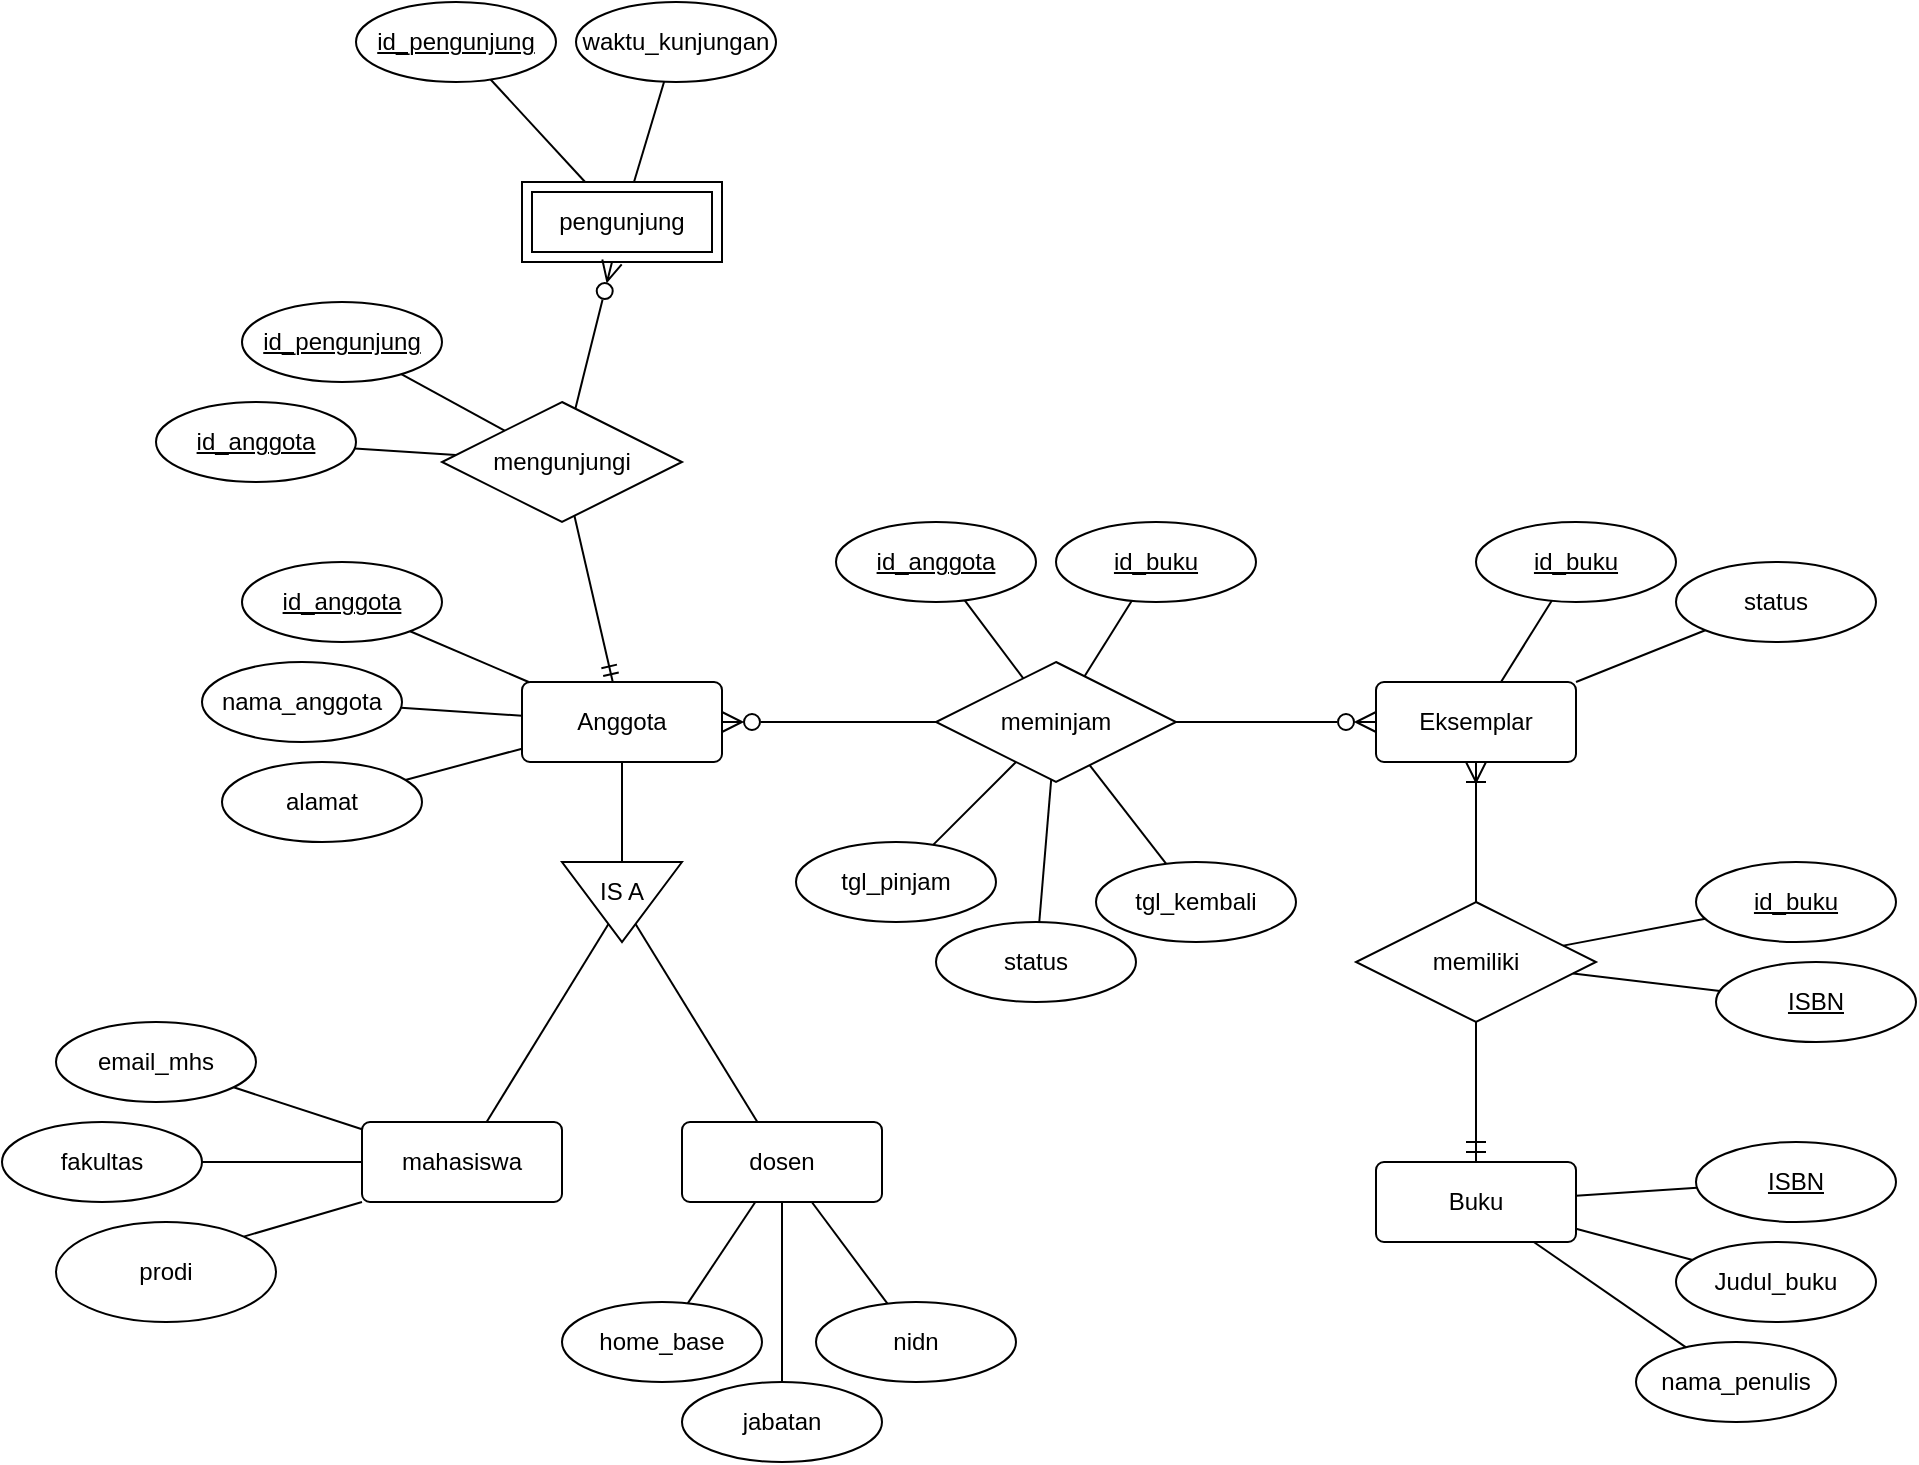 <mxfile version="24.8.2" pages="2">
  <diagram name="Page-1" id="juTB6MVJdAHUEsimJ1uh">
    <mxGraphModel dx="1222" dy="649" grid="1" gridSize="10" guides="1" tooltips="1" connect="1" arrows="1" fold="1" page="1" pageScale="1" pageWidth="1920" pageHeight="1200" math="0" shadow="0">
      <root>
        <mxCell id="0" />
        <mxCell id="1" parent="0" />
        <mxCell id="4RQrXysNxXmY_oEP2_3j-1" value="Buku" style="rounded=1;arcSize=10;whiteSpace=wrap;html=1;align=center;" parent="1" vertex="1">
          <mxGeometry x="1330" y="660" width="100" height="40" as="geometry" />
        </mxCell>
        <mxCell id="4RQrXysNxXmY_oEP2_3j-4" value="Judul_buku" style="ellipse;whiteSpace=wrap;html=1;align=center;" parent="1" vertex="1">
          <mxGeometry x="1480" y="700" width="100" height="40" as="geometry" />
        </mxCell>
        <mxCell id="4RQrXysNxXmY_oEP2_3j-5" value="nama_penulis" style="ellipse;whiteSpace=wrap;html=1;align=center;" parent="1" vertex="1">
          <mxGeometry x="1460" y="750" width="100" height="40" as="geometry" />
        </mxCell>
        <mxCell id="4RQrXysNxXmY_oEP2_3j-7" value="" style="endArrow=none;html=1;rounded=0;" parent="1" source="wV-q2DfVmArr4psc65Sz-16" target="4RQrXysNxXmY_oEP2_3j-1" edge="1">
          <mxGeometry relative="1" as="geometry">
            <mxPoint x="1480.553" y="672.967" as="sourcePoint" />
            <mxPoint x="1430" y="730" as="targetPoint" />
          </mxGeometry>
        </mxCell>
        <mxCell id="4RQrXysNxXmY_oEP2_3j-8" value="" style="endArrow=none;html=1;rounded=0;" parent="1" source="4RQrXysNxXmY_oEP2_3j-4" target="4RQrXysNxXmY_oEP2_3j-1" edge="1">
          <mxGeometry relative="1" as="geometry">
            <mxPoint x="1483" y="730" as="sourcePoint" />
            <mxPoint x="1440" y="791" as="targetPoint" />
          </mxGeometry>
        </mxCell>
        <mxCell id="4RQrXysNxXmY_oEP2_3j-9" value="" style="endArrow=none;html=1;rounded=0;" parent="1" source="4RQrXysNxXmY_oEP2_3j-5" target="4RQrXysNxXmY_oEP2_3j-1" edge="1">
          <mxGeometry relative="1" as="geometry">
            <mxPoint x="1403" y="770" as="sourcePoint" />
            <mxPoint x="1360" y="831" as="targetPoint" />
          </mxGeometry>
        </mxCell>
        <mxCell id="4RQrXysNxXmY_oEP2_3j-10" value="Anggota" style="rounded=1;arcSize=10;whiteSpace=wrap;html=1;align=center;" parent="1" vertex="1">
          <mxGeometry x="903" y="420" width="100" height="40" as="geometry" />
        </mxCell>
        <mxCell id="4RQrXysNxXmY_oEP2_3j-20" value="" style="group" parent="1" vertex="1" connectable="0">
          <mxGeometry x="923" y="510" width="60" height="40" as="geometry" />
        </mxCell>
        <mxCell id="4RQrXysNxXmY_oEP2_3j-17" value="" style="triangle;whiteSpace=wrap;html=1;rotation=-270;container=0;" parent="4RQrXysNxXmY_oEP2_3j-20" vertex="1">
          <mxGeometry x="10" y="-10" width="40" height="60" as="geometry" />
        </mxCell>
        <mxCell id="4RQrXysNxXmY_oEP2_3j-18" value="IS A" style="text;html=1;align=center;verticalAlign=middle;whiteSpace=wrap;rounded=0;rotation=0;container=0;" parent="4RQrXysNxXmY_oEP2_3j-20" vertex="1">
          <mxGeometry width="60" height="30" as="geometry" />
        </mxCell>
        <mxCell id="4RQrXysNxXmY_oEP2_3j-21" value="" style="endArrow=none;html=1;rounded=0;" parent="1" source="4RQrXysNxXmY_oEP2_3j-17" target="4RQrXysNxXmY_oEP2_3j-10" edge="1">
          <mxGeometry relative="1" as="geometry">
            <mxPoint x="953" y="510" as="sourcePoint" />
            <mxPoint x="1113" y="510" as="targetPoint" />
          </mxGeometry>
        </mxCell>
        <mxCell id="4RQrXysNxXmY_oEP2_3j-22" value="id_anggota" style="ellipse;whiteSpace=wrap;html=1;align=center;fontStyle=4;" parent="1" vertex="1">
          <mxGeometry x="763" y="360" width="100" height="40" as="geometry" />
        </mxCell>
        <mxCell id="4RQrXysNxXmY_oEP2_3j-23" value="nama_anggota" style="ellipse;whiteSpace=wrap;html=1;align=center;" parent="1" vertex="1">
          <mxGeometry x="743" y="410" width="100" height="40" as="geometry" />
        </mxCell>
        <mxCell id="4RQrXysNxXmY_oEP2_3j-24" value="alamat" style="ellipse;whiteSpace=wrap;html=1;align=center;" parent="1" vertex="1">
          <mxGeometry x="753" y="460" width="100" height="40" as="geometry" />
        </mxCell>
        <mxCell id="4RQrXysNxXmY_oEP2_3j-25" value="dosen" style="rounded=1;arcSize=10;whiteSpace=wrap;html=1;align=center;" parent="1" vertex="1">
          <mxGeometry x="983" y="640" width="100" height="40" as="geometry" />
        </mxCell>
        <mxCell id="4RQrXysNxXmY_oEP2_3j-26" value="mahasiswa" style="rounded=1;arcSize=10;whiteSpace=wrap;html=1;align=center;" parent="1" vertex="1">
          <mxGeometry x="823" y="640" width="100" height="40" as="geometry" />
        </mxCell>
        <mxCell id="4RQrXysNxXmY_oEP2_3j-27" value="" style="endArrow=none;html=1;rounded=0;" parent="1" source="4RQrXysNxXmY_oEP2_3j-26" target="4RQrXysNxXmY_oEP2_3j-17" edge="1">
          <mxGeometry relative="1" as="geometry">
            <mxPoint x="863" y="590" as="sourcePoint" />
            <mxPoint x="1023" y="590" as="targetPoint" />
          </mxGeometry>
        </mxCell>
        <mxCell id="4RQrXysNxXmY_oEP2_3j-28" value="" style="endArrow=none;html=1;rounded=0;" parent="1" source="4RQrXysNxXmY_oEP2_3j-25" target="4RQrXysNxXmY_oEP2_3j-17" edge="1">
          <mxGeometry relative="1" as="geometry">
            <mxPoint x="898" y="630" as="sourcePoint" />
            <mxPoint x="956" y="550" as="targetPoint" />
          </mxGeometry>
        </mxCell>
        <mxCell id="4RQrXysNxXmY_oEP2_3j-29" value="email_mhs" style="ellipse;whiteSpace=wrap;html=1;align=center;" parent="1" vertex="1">
          <mxGeometry x="670" y="590" width="100" height="40" as="geometry" />
        </mxCell>
        <mxCell id="4RQrXysNxXmY_oEP2_3j-30" value="fakultas" style="ellipse;whiteSpace=wrap;html=1;align=center;" parent="1" vertex="1">
          <mxGeometry x="643" y="640" width="100" height="40" as="geometry" />
        </mxCell>
        <mxCell id="4RQrXysNxXmY_oEP2_3j-31" value="jabatan" style="ellipse;whiteSpace=wrap;html=1;align=center;" parent="1" vertex="1">
          <mxGeometry x="983" y="770" width="100" height="40" as="geometry" />
        </mxCell>
        <mxCell id="4RQrXysNxXmY_oEP2_3j-32" value="home_base" style="ellipse;whiteSpace=wrap;html=1;align=center;" parent="1" vertex="1">
          <mxGeometry x="923" y="730" width="100" height="40" as="geometry" />
        </mxCell>
        <mxCell id="4RQrXysNxXmY_oEP2_3j-33" value="" style="endArrow=none;html=1;rounded=0;" parent="1" source="4RQrXysNxXmY_oEP2_3j-29" target="4RQrXysNxXmY_oEP2_3j-26" edge="1">
          <mxGeometry relative="1" as="geometry">
            <mxPoint x="783" y="580" as="sourcePoint" />
            <mxPoint x="943" y="580" as="targetPoint" />
          </mxGeometry>
        </mxCell>
        <mxCell id="4RQrXysNxXmY_oEP2_3j-34" value="" style="endArrow=none;html=1;rounded=0;" parent="1" source="4RQrXysNxXmY_oEP2_3j-30" target="4RQrXysNxXmY_oEP2_3j-26" edge="1">
          <mxGeometry relative="1" as="geometry">
            <mxPoint x="893" y="590" as="sourcePoint" />
            <mxPoint x="1053" y="590" as="targetPoint" />
          </mxGeometry>
        </mxCell>
        <mxCell id="4RQrXysNxXmY_oEP2_3j-35" value="" style="endArrow=none;html=1;rounded=0;" parent="1" source="4RQrXysNxXmY_oEP2_3j-25" target="4RQrXysNxXmY_oEP2_3j-31" edge="1">
          <mxGeometry relative="1" as="geometry">
            <mxPoint x="893" y="590" as="sourcePoint" />
            <mxPoint x="1053" y="590" as="targetPoint" />
          </mxGeometry>
        </mxCell>
        <mxCell id="4RQrXysNxXmY_oEP2_3j-36" value="" style="endArrow=none;html=1;rounded=0;" parent="1" source="4RQrXysNxXmY_oEP2_3j-25" target="4RQrXysNxXmY_oEP2_3j-32" edge="1">
          <mxGeometry relative="1" as="geometry">
            <mxPoint x="1093" y="641" as="sourcePoint" />
            <mxPoint x="1167" y="628" as="targetPoint" />
          </mxGeometry>
        </mxCell>
        <mxCell id="4RQrXysNxXmY_oEP2_3j-37" value="" style="endArrow=none;html=1;rounded=0;" parent="1" source="4RQrXysNxXmY_oEP2_3j-22" target="4RQrXysNxXmY_oEP2_3j-10" edge="1">
          <mxGeometry relative="1" as="geometry">
            <mxPoint x="873" y="490" as="sourcePoint" />
            <mxPoint x="1033" y="490" as="targetPoint" />
          </mxGeometry>
        </mxCell>
        <mxCell id="4RQrXysNxXmY_oEP2_3j-38" value="" style="endArrow=none;html=1;rounded=0;" parent="1" source="4RQrXysNxXmY_oEP2_3j-23" target="4RQrXysNxXmY_oEP2_3j-10" edge="1">
          <mxGeometry relative="1" as="geometry">
            <mxPoint x="857" y="405" as="sourcePoint" />
            <mxPoint x="916" y="430" as="targetPoint" />
          </mxGeometry>
        </mxCell>
        <mxCell id="4RQrXysNxXmY_oEP2_3j-39" value="" style="endArrow=none;html=1;rounded=0;" parent="1" source="4RQrXysNxXmY_oEP2_3j-24" target="4RQrXysNxXmY_oEP2_3j-10" edge="1">
          <mxGeometry relative="1" as="geometry">
            <mxPoint x="853" y="443" as="sourcePoint" />
            <mxPoint x="913" y="447" as="targetPoint" />
          </mxGeometry>
        </mxCell>
        <mxCell id="4RQrXysNxXmY_oEP2_3j-40" value="nidn" style="ellipse;whiteSpace=wrap;html=1;align=center;" parent="1" vertex="1">
          <mxGeometry x="1050" y="730" width="100" height="40" as="geometry" />
        </mxCell>
        <mxCell id="4RQrXysNxXmY_oEP2_3j-41" value="" style="endArrow=none;html=1;rounded=0;" parent="1" source="4RQrXysNxXmY_oEP2_3j-25" target="4RQrXysNxXmY_oEP2_3j-40" edge="1">
          <mxGeometry relative="1" as="geometry">
            <mxPoint x="913" y="640" as="sourcePoint" />
            <mxPoint x="1073" y="640" as="targetPoint" />
          </mxGeometry>
        </mxCell>
        <mxCell id="4RQrXysNxXmY_oEP2_3j-42" value="meminjam" style="shape=rhombus;perimeter=rhombusPerimeter;whiteSpace=wrap;html=1;align=center;" parent="1" vertex="1">
          <mxGeometry x="1110" y="410" width="120" height="60" as="geometry" />
        </mxCell>
        <mxCell id="412N8w5eiUQhzpS0vNHs-1" value="" style="endArrow=none;html=1;rounded=0;startArrow=ERzeroToMany;startFill=0;endSize=6;startSize=8;" parent="1" source="4RQrXysNxXmY_oEP2_3j-10" target="4RQrXysNxXmY_oEP2_3j-42" edge="1">
          <mxGeometry relative="1" as="geometry">
            <mxPoint x="990" y="450" as="sourcePoint" />
            <mxPoint x="1150" y="450" as="targetPoint" />
          </mxGeometry>
        </mxCell>
        <mxCell id="412N8w5eiUQhzpS0vNHs-5" value="tgl_pinjam" style="ellipse;whiteSpace=wrap;html=1;align=center;" parent="1" vertex="1">
          <mxGeometry x="1040" y="500" width="100" height="40" as="geometry" />
        </mxCell>
        <mxCell id="412N8w5eiUQhzpS0vNHs-8" value="id_anggota" style="ellipse;whiteSpace=wrap;html=1;align=center;fontStyle=4;" parent="1" vertex="1">
          <mxGeometry x="1060" y="340" width="100" height="40" as="geometry" />
        </mxCell>
        <mxCell id="412N8w5eiUQhzpS0vNHs-9" value="id_buku" style="ellipse;whiteSpace=wrap;html=1;align=center;fontStyle=4;" parent="1" vertex="1">
          <mxGeometry x="1170" y="340" width="100" height="40" as="geometry" />
        </mxCell>
        <mxCell id="412N8w5eiUQhzpS0vNHs-10" value="" style="endArrow=none;html=1;rounded=0;" parent="1" source="412N8w5eiUQhzpS0vNHs-8" target="4RQrXysNxXmY_oEP2_3j-42" edge="1">
          <mxGeometry relative="1" as="geometry">
            <mxPoint x="1103" y="389.66" as="sourcePoint" />
            <mxPoint x="1263" y="389.66" as="targetPoint" />
          </mxGeometry>
        </mxCell>
        <mxCell id="412N8w5eiUQhzpS0vNHs-11" value="" style="endArrow=none;html=1;rounded=0;" parent="1" source="412N8w5eiUQhzpS0vNHs-5" target="4RQrXysNxXmY_oEP2_3j-42" edge="1">
          <mxGeometry relative="1" as="geometry">
            <mxPoint x="1160" y="357" as="sourcePoint" />
            <mxPoint x="1207" y="400" as="targetPoint" />
          </mxGeometry>
        </mxCell>
        <mxCell id="412N8w5eiUQhzpS0vNHs-12" value="" style="endArrow=none;html=1;rounded=0;" parent="1" source="412N8w5eiUQhzpS0vNHs-9" target="4RQrXysNxXmY_oEP2_3j-42" edge="1">
          <mxGeometry relative="1" as="geometry">
            <mxPoint x="1143" y="370" as="sourcePoint" />
            <mxPoint x="1190" y="413" as="targetPoint" />
          </mxGeometry>
        </mxCell>
        <mxCell id="OXXhy_uKyFzOThuf9eMf-14" value="prodi" style="ellipse;whiteSpace=wrap;html=1;align=center;" parent="1" vertex="1">
          <mxGeometry x="670" y="690" width="110" height="50" as="geometry" />
        </mxCell>
        <mxCell id="OXXhy_uKyFzOThuf9eMf-15" value="" style="endArrow=none;html=1;rounded=0;exitX=1;exitY=0;exitDx=0;exitDy=0;entryX=0;entryY=1;entryDx=0;entryDy=0;" parent="1" source="OXXhy_uKyFzOThuf9eMf-14" target="4RQrXysNxXmY_oEP2_3j-26" edge="1">
          <mxGeometry relative="1" as="geometry">
            <mxPoint x="768" y="704" as="sourcePoint" />
            <mxPoint x="830" y="696" as="targetPoint" />
          </mxGeometry>
        </mxCell>
        <mxCell id="N4zdJ8kqR7PtZ6v-wwtz-1" value="tgl_kembali" style="ellipse;whiteSpace=wrap;html=1;align=center;" parent="1" vertex="1">
          <mxGeometry x="1190" y="510" width="100" height="40" as="geometry" />
        </mxCell>
        <mxCell id="N4zdJ8kqR7PtZ6v-wwtz-2" value="" style="endArrow=none;html=1;rounded=0;" parent="1" source="N4zdJ8kqR7PtZ6v-wwtz-1" target="4RQrXysNxXmY_oEP2_3j-42" edge="1">
          <mxGeometry relative="1" as="geometry">
            <mxPoint x="1198" y="300" as="sourcePoint" />
            <mxPoint x="1177" y="374" as="targetPoint" />
          </mxGeometry>
        </mxCell>
        <mxCell id="N4zdJ8kqR7PtZ6v-wwtz-3" value="pengunjung" style="shape=ext;margin=3;double=1;whiteSpace=wrap;html=1;align=center;" parent="1" vertex="1">
          <mxGeometry x="903" y="170" width="100" height="40" as="geometry" />
        </mxCell>
        <mxCell id="N4zdJ8kqR7PtZ6v-wwtz-4" value="mengunjungi" style="shape=rhombus;perimeter=rhombusPerimeter;whiteSpace=wrap;html=1;align=center;" parent="1" vertex="1">
          <mxGeometry x="863" y="280" width="120" height="60" as="geometry" />
        </mxCell>
        <mxCell id="N4zdJ8kqR7PtZ6v-wwtz-5" value="" style="endArrow=none;html=1;rounded=0;startArrow=ERmandOne;startFill=0;" parent="1" source="4RQrXysNxXmY_oEP2_3j-10" target="N4zdJ8kqR7PtZ6v-wwtz-4" edge="1">
          <mxGeometry relative="1" as="geometry">
            <mxPoint x="890" y="370" as="sourcePoint" />
            <mxPoint x="1050" y="370" as="targetPoint" />
          </mxGeometry>
        </mxCell>
        <mxCell id="N4zdJ8kqR7PtZ6v-wwtz-6" value="" style="endArrow=ERzeroToMany;html=1;rounded=0;endFill=0;endSize=8;" parent="1" source="N4zdJ8kqR7PtZ6v-wwtz-4" target="N4zdJ8kqR7PtZ6v-wwtz-3" edge="1">
          <mxGeometry relative="1" as="geometry">
            <mxPoint x="958" y="430" as="sourcePoint" />
            <mxPoint x="939" y="347" as="targetPoint" />
          </mxGeometry>
        </mxCell>
        <mxCell id="N4zdJ8kqR7PtZ6v-wwtz-7" value="id_pengunjung" style="ellipse;whiteSpace=wrap;html=1;align=center;fontStyle=4;" parent="1" vertex="1">
          <mxGeometry x="820" y="80" width="100" height="40" as="geometry" />
        </mxCell>
        <mxCell id="N4zdJ8kqR7PtZ6v-wwtz-9" value="waktu_kunjungan" style="ellipse;whiteSpace=wrap;html=1;align=center;" parent="1" vertex="1">
          <mxGeometry x="930" y="80" width="100" height="40" as="geometry" />
        </mxCell>
        <mxCell id="N4zdJ8kqR7PtZ6v-wwtz-10" value="" style="endArrow=none;html=1;rounded=0;" parent="1" source="N4zdJ8kqR7PtZ6v-wwtz-3" target="N4zdJ8kqR7PtZ6v-wwtz-9" edge="1">
          <mxGeometry relative="1" as="geometry">
            <mxPoint x="940" y="293" as="sourcePoint" />
            <mxPoint x="958" y="220" as="targetPoint" />
          </mxGeometry>
        </mxCell>
        <mxCell id="N4zdJ8kqR7PtZ6v-wwtz-11" value="" style="endArrow=none;html=1;rounded=0;" parent="1" source="N4zdJ8kqR7PtZ6v-wwtz-3" target="N4zdJ8kqR7PtZ6v-wwtz-7" edge="1">
          <mxGeometry relative="1" as="geometry">
            <mxPoint x="960" y="180" as="sourcePoint" />
            <mxPoint x="946" y="90" as="targetPoint" />
          </mxGeometry>
        </mxCell>
        <mxCell id="N4zdJ8kqR7PtZ6v-wwtz-12" value="id_pengunjung" style="ellipse;whiteSpace=wrap;html=1;align=center;fontStyle=4;" parent="1" vertex="1">
          <mxGeometry x="763" y="230" width="100" height="40" as="geometry" />
        </mxCell>
        <mxCell id="N4zdJ8kqR7PtZ6v-wwtz-13" value="id_anggota" style="ellipse;whiteSpace=wrap;html=1;align=center;fontStyle=4;" parent="1" vertex="1">
          <mxGeometry x="720" y="280" width="100" height="40" as="geometry" />
        </mxCell>
        <mxCell id="N4zdJ8kqR7PtZ6v-wwtz-14" value="" style="endArrow=none;html=1;rounded=0;" parent="1" source="N4zdJ8kqR7PtZ6v-wwtz-12" target="N4zdJ8kqR7PtZ6v-wwtz-4" edge="1">
          <mxGeometry relative="1" as="geometry">
            <mxPoint x="890" y="230" as="sourcePoint" />
            <mxPoint x="1050" y="230" as="targetPoint" />
          </mxGeometry>
        </mxCell>
        <mxCell id="N4zdJ8kqR7PtZ6v-wwtz-15" value="" style="endArrow=none;html=1;rounded=0;" parent="1" source="N4zdJ8kqR7PtZ6v-wwtz-13" target="N4zdJ8kqR7PtZ6v-wwtz-4" edge="1">
          <mxGeometry relative="1" as="geometry">
            <mxPoint x="853" y="276" as="sourcePoint" />
            <mxPoint x="904" y="304" as="targetPoint" />
          </mxGeometry>
        </mxCell>
        <mxCell id="wV-q2DfVmArr4psc65Sz-1" value="Eksemplar" style="rounded=1;arcSize=10;whiteSpace=wrap;html=1;align=center;" vertex="1" parent="1">
          <mxGeometry x="1330" y="420" width="100" height="40" as="geometry" />
        </mxCell>
        <mxCell id="wV-q2DfVmArr4psc65Sz-3" value="status" style="ellipse;whiteSpace=wrap;html=1;align=center;" vertex="1" parent="1">
          <mxGeometry x="1480" y="360" width="100" height="40" as="geometry" />
        </mxCell>
        <mxCell id="wV-q2DfVmArr4psc65Sz-4" value="" style="endArrow=ERzeroToMany;html=1;rounded=0;endFill=0;endSize=8;" edge="1" parent="1" source="4RQrXysNxXmY_oEP2_3j-42" target="wV-q2DfVmArr4psc65Sz-1">
          <mxGeometry relative="1" as="geometry">
            <mxPoint x="1130" y="490" as="sourcePoint" />
            <mxPoint x="1290" y="490" as="targetPoint" />
          </mxGeometry>
        </mxCell>
        <mxCell id="wV-q2DfVmArr4psc65Sz-5" value="" style="endArrow=none;html=1;rounded=0;endFill=0;endSize=8;startSize=8;startArrow=ERoneToMany;startFill=0;" edge="1" parent="1" source="wV-q2DfVmArr4psc65Sz-1" target="wV-q2DfVmArr4psc65Sz-9">
          <mxGeometry relative="1" as="geometry">
            <mxPoint x="1280" y="500" as="sourcePoint" />
            <mxPoint x="1380" y="500" as="targetPoint" />
          </mxGeometry>
        </mxCell>
        <mxCell id="wV-q2DfVmArr4psc65Sz-7" value="" style="endArrow=none;html=1;rounded=0;" edge="1" parent="1" source="wV-q2DfVmArr4psc65Sz-1" target="wV-q2DfVmArr4psc65Sz-15">
          <mxGeometry relative="1" as="geometry">
            <mxPoint x="1130" y="490" as="sourcePoint" />
            <mxPoint x="1410.194" y="379.612" as="targetPoint" />
          </mxGeometry>
        </mxCell>
        <mxCell id="wV-q2DfVmArr4psc65Sz-8" value="" style="endArrow=none;html=1;rounded=0;" edge="1" parent="1" source="wV-q2DfVmArr4psc65Sz-1" target="wV-q2DfVmArr4psc65Sz-3">
          <mxGeometry relative="1" as="geometry">
            <mxPoint x="1440" y="442" as="sourcePoint" />
            <mxPoint x="1533" y="427" as="targetPoint" />
          </mxGeometry>
        </mxCell>
        <mxCell id="wV-q2DfVmArr4psc65Sz-9" value="memiliki" style="shape=rhombus;perimeter=rhombusPerimeter;whiteSpace=wrap;html=1;align=center;" vertex="1" parent="1">
          <mxGeometry x="1320" y="530" width="120" height="60" as="geometry" />
        </mxCell>
        <mxCell id="wV-q2DfVmArr4psc65Sz-10" value="" style="endArrow=ERmandOne;html=1;rounded=0;endFill=0;endSize=8;startSize=8;startArrow=none;startFill=0;" edge="1" parent="1" source="wV-q2DfVmArr4psc65Sz-9" target="4RQrXysNxXmY_oEP2_3j-1">
          <mxGeometry relative="1" as="geometry">
            <mxPoint x="1404" y="470" as="sourcePoint" />
            <mxPoint x="1474" y="568" as="targetPoint" />
          </mxGeometry>
        </mxCell>
        <mxCell id="wV-q2DfVmArr4psc65Sz-13" value="id_buku" style="ellipse;whiteSpace=wrap;html=1;align=center;fontStyle=4;" vertex="1" parent="1">
          <mxGeometry x="1490" y="510" width="100" height="40" as="geometry" />
        </mxCell>
        <mxCell id="wV-q2DfVmArr4psc65Sz-14" value="ISBN" style="ellipse;whiteSpace=wrap;html=1;align=center;fontStyle=4;" vertex="1" parent="1">
          <mxGeometry x="1500" y="560" width="100" height="40" as="geometry" />
        </mxCell>
        <mxCell id="wV-q2DfVmArr4psc65Sz-15" value="id_buku" style="ellipse;whiteSpace=wrap;html=1;align=center;fontStyle=4;" vertex="1" parent="1">
          <mxGeometry x="1380" y="340" width="100" height="40" as="geometry" />
        </mxCell>
        <mxCell id="wV-q2DfVmArr4psc65Sz-16" value="ISBN" style="ellipse;whiteSpace=wrap;html=1;align=center;fontStyle=4;" vertex="1" parent="1">
          <mxGeometry x="1490" y="650" width="100" height="40" as="geometry" />
        </mxCell>
        <mxCell id="wV-q2DfVmArr4psc65Sz-17" value="" style="endArrow=none;html=1;rounded=0;" edge="1" parent="1" source="wV-q2DfVmArr4psc65Sz-13" target="wV-q2DfVmArr4psc65Sz-9">
          <mxGeometry relative="1" as="geometry">
            <mxPoint x="1516" y="573" as="sourcePoint" />
            <mxPoint x="1440" y="520" as="targetPoint" />
          </mxGeometry>
        </mxCell>
        <mxCell id="wV-q2DfVmArr4psc65Sz-18" value="" style="endArrow=none;html=1;rounded=0;" edge="1" parent="1" source="wV-q2DfVmArr4psc65Sz-14" target="wV-q2DfVmArr4psc65Sz-9">
          <mxGeometry relative="1" as="geometry">
            <mxPoint x="1504" y="548" as="sourcePoint" />
            <mxPoint x="1434" y="562" as="targetPoint" />
          </mxGeometry>
        </mxCell>
        <mxCell id="wV-q2DfVmArr4psc65Sz-19" value="status" style="ellipse;whiteSpace=wrap;html=1;align=center;" vertex="1" parent="1">
          <mxGeometry x="1110" y="540" width="100" height="40" as="geometry" />
        </mxCell>
        <mxCell id="wV-q2DfVmArr4psc65Sz-20" value="" style="endArrow=none;html=1;rounded=0;" edge="1" parent="1" source="wV-q2DfVmArr4psc65Sz-19" target="4RQrXysNxXmY_oEP2_3j-42">
          <mxGeometry relative="1" as="geometry">
            <mxPoint x="1235" y="521" as="sourcePoint" />
            <mxPoint x="1197" y="472" as="targetPoint" />
          </mxGeometry>
        </mxCell>
      </root>
    </mxGraphModel>
  </diagram>
  <diagram id="hQA_MLLuei_9YjuauMKK" name="Page-2">
    <mxGraphModel dx="1500" dy="824" grid="1" gridSize="10" guides="1" tooltips="1" connect="1" arrows="1" fold="1" page="1" pageScale="1" pageWidth="1920" pageHeight="1200" math="0" shadow="0">
      <root>
        <mxCell id="0" />
        <mxCell id="1" parent="0" />
        <mxCell id="OX1dU9Du1loLvp06Txk7-1" value="anggota" style="shape=table;startSize=30;container=1;collapsible=1;childLayout=tableLayout;fixedRows=1;rowLines=0;fontStyle=1;align=center;resizeLast=1;html=1;" vertex="1" parent="1">
          <mxGeometry x="390" y="620" width="180" height="120" as="geometry" />
        </mxCell>
        <mxCell id="OX1dU9Du1loLvp06Txk7-2" value="" style="shape=tableRow;horizontal=0;startSize=0;swimlaneHead=0;swimlaneBody=0;fillColor=none;collapsible=0;dropTarget=0;points=[[0,0.5],[1,0.5]];portConstraint=eastwest;top=0;left=0;right=0;bottom=1;" vertex="1" parent="OX1dU9Du1loLvp06Txk7-1">
          <mxGeometry y="30" width="180" height="30" as="geometry" />
        </mxCell>
        <mxCell id="OX1dU9Du1loLvp06Txk7-3" value="PK" style="shape=partialRectangle;connectable=0;fillColor=none;top=0;left=0;bottom=0;right=0;fontStyle=1;overflow=hidden;whiteSpace=wrap;html=1;" vertex="1" parent="OX1dU9Du1loLvp06Txk7-2">
          <mxGeometry width="30" height="30" as="geometry">
            <mxRectangle width="30" height="30" as="alternateBounds" />
          </mxGeometry>
        </mxCell>
        <mxCell id="OX1dU9Du1loLvp06Txk7-4" value="id_anggota" style="shape=partialRectangle;connectable=0;fillColor=none;top=0;left=0;bottom=0;right=0;align=left;spacingLeft=6;fontStyle=5;overflow=hidden;whiteSpace=wrap;html=1;" vertex="1" parent="OX1dU9Du1loLvp06Txk7-2">
          <mxGeometry x="30" width="150" height="30" as="geometry">
            <mxRectangle width="150" height="30" as="alternateBounds" />
          </mxGeometry>
        </mxCell>
        <mxCell id="OX1dU9Du1loLvp06Txk7-5" value="" style="shape=tableRow;horizontal=0;startSize=0;swimlaneHead=0;swimlaneBody=0;fillColor=none;collapsible=0;dropTarget=0;points=[[0,0.5],[1,0.5]];portConstraint=eastwest;top=0;left=0;right=0;bottom=0;" vertex="1" parent="OX1dU9Du1loLvp06Txk7-1">
          <mxGeometry y="60" width="180" height="30" as="geometry" />
        </mxCell>
        <mxCell id="OX1dU9Du1loLvp06Txk7-6" value="" style="shape=partialRectangle;connectable=0;fillColor=none;top=0;left=0;bottom=0;right=0;editable=1;overflow=hidden;whiteSpace=wrap;html=1;" vertex="1" parent="OX1dU9Du1loLvp06Txk7-5">
          <mxGeometry width="30" height="30" as="geometry">
            <mxRectangle width="30" height="30" as="alternateBounds" />
          </mxGeometry>
        </mxCell>
        <mxCell id="OX1dU9Du1loLvp06Txk7-7" value="nama_anggota" style="shape=partialRectangle;connectable=0;fillColor=none;top=0;left=0;bottom=0;right=0;align=left;spacingLeft=6;overflow=hidden;whiteSpace=wrap;html=1;" vertex="1" parent="OX1dU9Du1loLvp06Txk7-5">
          <mxGeometry x="30" width="150" height="30" as="geometry">
            <mxRectangle width="150" height="30" as="alternateBounds" />
          </mxGeometry>
        </mxCell>
        <mxCell id="OX1dU9Du1loLvp06Txk7-8" value="" style="shape=tableRow;horizontal=0;startSize=0;swimlaneHead=0;swimlaneBody=0;fillColor=none;collapsible=0;dropTarget=0;points=[[0,0.5],[1,0.5]];portConstraint=eastwest;top=0;left=0;right=0;bottom=0;" vertex="1" parent="OX1dU9Du1loLvp06Txk7-1">
          <mxGeometry y="90" width="180" height="30" as="geometry" />
        </mxCell>
        <mxCell id="OX1dU9Du1loLvp06Txk7-9" value="" style="shape=partialRectangle;connectable=0;fillColor=none;top=0;left=0;bottom=0;right=0;editable=1;overflow=hidden;whiteSpace=wrap;html=1;" vertex="1" parent="OX1dU9Du1loLvp06Txk7-8">
          <mxGeometry width="30" height="30" as="geometry">
            <mxRectangle width="30" height="30" as="alternateBounds" />
          </mxGeometry>
        </mxCell>
        <mxCell id="OX1dU9Du1loLvp06Txk7-10" value="alamat" style="shape=partialRectangle;connectable=0;fillColor=none;top=0;left=0;bottom=0;right=0;align=left;spacingLeft=6;overflow=hidden;whiteSpace=wrap;html=1;" vertex="1" parent="OX1dU9Du1loLvp06Txk7-8">
          <mxGeometry x="30" width="150" height="30" as="geometry">
            <mxRectangle width="150" height="30" as="alternateBounds" />
          </mxGeometry>
        </mxCell>
        <mxCell id="OX1dU9Du1loLvp06Txk7-11" value="mahasiswa" style="shape=table;startSize=30;container=1;collapsible=1;childLayout=tableLayout;fixedRows=1;rowLines=0;fontStyle=1;align=center;resizeLast=1;html=1;" vertex="1" parent="1">
          <mxGeometry x="280" y="810" width="180" height="150" as="geometry" />
        </mxCell>
        <mxCell id="OX1dU9Du1loLvp06Txk7-12" value="" style="shape=tableRow;horizontal=0;startSize=0;swimlaneHead=0;swimlaneBody=0;fillColor=none;collapsible=0;dropTarget=0;points=[[0,0.5],[1,0.5]];portConstraint=eastwest;top=0;left=0;right=0;bottom=1;" vertex="1" parent="OX1dU9Du1loLvp06Txk7-11">
          <mxGeometry y="30" width="180" height="30" as="geometry" />
        </mxCell>
        <mxCell id="OX1dU9Du1loLvp06Txk7-13" value="PK" style="shape=partialRectangle;connectable=0;fillColor=none;top=0;left=0;bottom=0;right=0;fontStyle=1;overflow=hidden;whiteSpace=wrap;html=1;" vertex="1" parent="OX1dU9Du1loLvp06Txk7-12">
          <mxGeometry width="30" height="30" as="geometry">
            <mxRectangle width="30" height="30" as="alternateBounds" />
          </mxGeometry>
        </mxCell>
        <mxCell id="OX1dU9Du1loLvp06Txk7-14" value="id_anggota" style="shape=partialRectangle;connectable=0;fillColor=none;top=0;left=0;bottom=0;right=0;align=left;spacingLeft=6;fontStyle=5;overflow=hidden;whiteSpace=wrap;html=1;" vertex="1" parent="OX1dU9Du1loLvp06Txk7-12">
          <mxGeometry x="30" width="150" height="30" as="geometry">
            <mxRectangle width="150" height="30" as="alternateBounds" />
          </mxGeometry>
        </mxCell>
        <mxCell id="OX1dU9Du1loLvp06Txk7-15" value="" style="shape=tableRow;horizontal=0;startSize=0;swimlaneHead=0;swimlaneBody=0;fillColor=none;collapsible=0;dropTarget=0;points=[[0,0.5],[1,0.5]];portConstraint=eastwest;top=0;left=0;right=0;bottom=0;" vertex="1" parent="OX1dU9Du1loLvp06Txk7-11">
          <mxGeometry y="60" width="180" height="30" as="geometry" />
        </mxCell>
        <mxCell id="OX1dU9Du1loLvp06Txk7-16" value="" style="shape=partialRectangle;connectable=0;fillColor=none;top=0;left=0;bottom=0;right=0;editable=1;overflow=hidden;whiteSpace=wrap;html=1;" vertex="1" parent="OX1dU9Du1loLvp06Txk7-15">
          <mxGeometry width="30" height="30" as="geometry">
            <mxRectangle width="30" height="30" as="alternateBounds" />
          </mxGeometry>
        </mxCell>
        <mxCell id="OX1dU9Du1loLvp06Txk7-17" value="nim" style="shape=partialRectangle;connectable=0;fillColor=none;top=0;left=0;bottom=0;right=0;align=left;spacingLeft=6;overflow=hidden;whiteSpace=wrap;html=1;" vertex="1" parent="OX1dU9Du1loLvp06Txk7-15">
          <mxGeometry x="30" width="150" height="30" as="geometry">
            <mxRectangle width="150" height="30" as="alternateBounds" />
          </mxGeometry>
        </mxCell>
        <mxCell id="OX1dU9Du1loLvp06Txk7-18" value="" style="shape=tableRow;horizontal=0;startSize=0;swimlaneHead=0;swimlaneBody=0;fillColor=none;collapsible=0;dropTarget=0;points=[[0,0.5],[1,0.5]];portConstraint=eastwest;top=0;left=0;right=0;bottom=0;" vertex="1" parent="OX1dU9Du1loLvp06Txk7-11">
          <mxGeometry y="90" width="180" height="30" as="geometry" />
        </mxCell>
        <mxCell id="OX1dU9Du1loLvp06Txk7-19" value="" style="shape=partialRectangle;connectable=0;fillColor=none;top=0;left=0;bottom=0;right=0;editable=1;overflow=hidden;whiteSpace=wrap;html=1;" vertex="1" parent="OX1dU9Du1loLvp06Txk7-18">
          <mxGeometry width="30" height="30" as="geometry">
            <mxRectangle width="30" height="30" as="alternateBounds" />
          </mxGeometry>
        </mxCell>
        <mxCell id="OX1dU9Du1loLvp06Txk7-20" value="fakultas" style="shape=partialRectangle;connectable=0;fillColor=none;top=0;left=0;bottom=0;right=0;align=left;spacingLeft=6;overflow=hidden;whiteSpace=wrap;html=1;" vertex="1" parent="OX1dU9Du1loLvp06Txk7-18">
          <mxGeometry x="30" width="150" height="30" as="geometry">
            <mxRectangle width="150" height="30" as="alternateBounds" />
          </mxGeometry>
        </mxCell>
        <mxCell id="OX1dU9Du1loLvp06Txk7-21" value="" style="shape=tableRow;horizontal=0;startSize=0;swimlaneHead=0;swimlaneBody=0;fillColor=none;collapsible=0;dropTarget=0;points=[[0,0.5],[1,0.5]];portConstraint=eastwest;top=0;left=0;right=0;bottom=0;" vertex="1" parent="OX1dU9Du1loLvp06Txk7-11">
          <mxGeometry y="120" width="180" height="30" as="geometry" />
        </mxCell>
        <mxCell id="OX1dU9Du1loLvp06Txk7-22" value="" style="shape=partialRectangle;connectable=0;fillColor=none;top=0;left=0;bottom=0;right=0;editable=1;overflow=hidden;whiteSpace=wrap;html=1;" vertex="1" parent="OX1dU9Du1loLvp06Txk7-21">
          <mxGeometry width="30" height="30" as="geometry">
            <mxRectangle width="30" height="30" as="alternateBounds" />
          </mxGeometry>
        </mxCell>
        <mxCell id="OX1dU9Du1loLvp06Txk7-23" value="prodi" style="shape=partialRectangle;connectable=0;fillColor=none;top=0;left=0;bottom=0;right=0;align=left;spacingLeft=6;overflow=hidden;whiteSpace=wrap;html=1;" vertex="1" parent="OX1dU9Du1loLvp06Txk7-21">
          <mxGeometry x="30" width="150" height="30" as="geometry">
            <mxRectangle width="150" height="30" as="alternateBounds" />
          </mxGeometry>
        </mxCell>
        <mxCell id="OX1dU9Du1loLvp06Txk7-24" value="tenaga_pendidik" style="shape=table;startSize=30;container=1;collapsible=1;childLayout=tableLayout;fixedRows=1;rowLines=0;fontStyle=1;align=center;resizeLast=1;html=1;" vertex="1" parent="1">
          <mxGeometry x="520" y="810" width="180" height="150" as="geometry" />
        </mxCell>
        <mxCell id="OX1dU9Du1loLvp06Txk7-25" value="" style="shape=tableRow;horizontal=0;startSize=0;swimlaneHead=0;swimlaneBody=0;fillColor=none;collapsible=0;dropTarget=0;points=[[0,0.5],[1,0.5]];portConstraint=eastwest;top=0;left=0;right=0;bottom=1;" vertex="1" parent="OX1dU9Du1loLvp06Txk7-24">
          <mxGeometry y="30" width="180" height="30" as="geometry" />
        </mxCell>
        <mxCell id="OX1dU9Du1loLvp06Txk7-26" value="PK" style="shape=partialRectangle;connectable=0;fillColor=none;top=0;left=0;bottom=0;right=0;fontStyle=1;overflow=hidden;whiteSpace=wrap;html=1;" vertex="1" parent="OX1dU9Du1loLvp06Txk7-25">
          <mxGeometry width="30" height="30" as="geometry">
            <mxRectangle width="30" height="30" as="alternateBounds" />
          </mxGeometry>
        </mxCell>
        <mxCell id="OX1dU9Du1loLvp06Txk7-27" value="id_anggota" style="shape=partialRectangle;connectable=0;fillColor=none;top=0;left=0;bottom=0;right=0;align=left;spacingLeft=6;fontStyle=5;overflow=hidden;whiteSpace=wrap;html=1;" vertex="1" parent="OX1dU9Du1loLvp06Txk7-25">
          <mxGeometry x="30" width="150" height="30" as="geometry">
            <mxRectangle width="150" height="30" as="alternateBounds" />
          </mxGeometry>
        </mxCell>
        <mxCell id="OX1dU9Du1loLvp06Txk7-28" value="" style="shape=tableRow;horizontal=0;startSize=0;swimlaneHead=0;swimlaneBody=0;fillColor=none;collapsible=0;dropTarget=0;points=[[0,0.5],[1,0.5]];portConstraint=eastwest;top=0;left=0;right=0;bottom=0;" vertex="1" parent="OX1dU9Du1loLvp06Txk7-24">
          <mxGeometry y="60" width="180" height="30" as="geometry" />
        </mxCell>
        <mxCell id="OX1dU9Du1loLvp06Txk7-29" value="" style="shape=partialRectangle;connectable=0;fillColor=none;top=0;left=0;bottom=0;right=0;editable=1;overflow=hidden;whiteSpace=wrap;html=1;" vertex="1" parent="OX1dU9Du1loLvp06Txk7-28">
          <mxGeometry width="30" height="30" as="geometry">
            <mxRectangle width="30" height="30" as="alternateBounds" />
          </mxGeometry>
        </mxCell>
        <mxCell id="OX1dU9Du1loLvp06Txk7-30" value="npp" style="shape=partialRectangle;connectable=0;fillColor=none;top=0;left=0;bottom=0;right=0;align=left;spacingLeft=6;overflow=hidden;whiteSpace=wrap;html=1;" vertex="1" parent="OX1dU9Du1loLvp06Txk7-28">
          <mxGeometry x="30" width="150" height="30" as="geometry">
            <mxRectangle width="150" height="30" as="alternateBounds" />
          </mxGeometry>
        </mxCell>
        <mxCell id="OX1dU9Du1loLvp06Txk7-31" value="" style="shape=tableRow;horizontal=0;startSize=0;swimlaneHead=0;swimlaneBody=0;fillColor=none;collapsible=0;dropTarget=0;points=[[0,0.5],[1,0.5]];portConstraint=eastwest;top=0;left=0;right=0;bottom=0;" vertex="1" parent="OX1dU9Du1loLvp06Txk7-24">
          <mxGeometry y="90" width="180" height="30" as="geometry" />
        </mxCell>
        <mxCell id="OX1dU9Du1loLvp06Txk7-32" value="" style="shape=partialRectangle;connectable=0;fillColor=none;top=0;left=0;bottom=0;right=0;editable=1;overflow=hidden;whiteSpace=wrap;html=1;" vertex="1" parent="OX1dU9Du1loLvp06Txk7-31">
          <mxGeometry width="30" height="30" as="geometry">
            <mxRectangle width="30" height="30" as="alternateBounds" />
          </mxGeometry>
        </mxCell>
        <mxCell id="OX1dU9Du1loLvp06Txk7-33" value="jabatan" style="shape=partialRectangle;connectable=0;fillColor=none;top=0;left=0;bottom=0;right=0;align=left;spacingLeft=6;overflow=hidden;whiteSpace=wrap;html=1;" vertex="1" parent="OX1dU9Du1loLvp06Txk7-31">
          <mxGeometry x="30" width="150" height="30" as="geometry">
            <mxRectangle width="150" height="30" as="alternateBounds" />
          </mxGeometry>
        </mxCell>
        <mxCell id="OX1dU9Du1loLvp06Txk7-34" value="" style="shape=tableRow;horizontal=0;startSize=0;swimlaneHead=0;swimlaneBody=0;fillColor=none;collapsible=0;dropTarget=0;points=[[0,0.5],[1,0.5]];portConstraint=eastwest;top=0;left=0;right=0;bottom=0;" vertex="1" parent="OX1dU9Du1loLvp06Txk7-24">
          <mxGeometry y="120" width="180" height="30" as="geometry" />
        </mxCell>
        <mxCell id="OX1dU9Du1loLvp06Txk7-35" value="" style="shape=partialRectangle;connectable=0;fillColor=none;top=0;left=0;bottom=0;right=0;editable=1;overflow=hidden;whiteSpace=wrap;html=1;" vertex="1" parent="OX1dU9Du1loLvp06Txk7-34">
          <mxGeometry width="30" height="30" as="geometry">
            <mxRectangle width="30" height="30" as="alternateBounds" />
          </mxGeometry>
        </mxCell>
        <mxCell id="OX1dU9Du1loLvp06Txk7-36" value="home_base" style="shape=partialRectangle;connectable=0;fillColor=none;top=0;left=0;bottom=0;right=0;align=left;spacingLeft=6;overflow=hidden;whiteSpace=wrap;html=1;" vertex="1" parent="OX1dU9Du1loLvp06Txk7-34">
          <mxGeometry x="30" width="150" height="30" as="geometry">
            <mxRectangle width="150" height="30" as="alternateBounds" />
          </mxGeometry>
        </mxCell>
        <mxCell id="OX1dU9Du1loLvp06Txk7-37" value="" style="endArrow=ERmandOne;html=1;rounded=0;endFill=0;endSize=8;startSize=8;startArrow=ERmandOne;startFill=0;" edge="1" parent="1" source="OX1dU9Du1loLvp06Txk7-11" target="OX1dU9Du1loLvp06Txk7-1">
          <mxGeometry relative="1" as="geometry">
            <mxPoint x="340" y="760" as="sourcePoint" />
            <mxPoint x="500" y="760" as="targetPoint" />
          </mxGeometry>
        </mxCell>
        <mxCell id="OX1dU9Du1loLvp06Txk7-38" value="" style="endArrow=ERmandOne;html=1;rounded=0;endSize=8;startSize=8;endFill=0;startArrow=ERmandOne;startFill=0;" edge="1" parent="1" source="OX1dU9Du1loLvp06Txk7-24" target="OX1dU9Du1loLvp06Txk7-1">
          <mxGeometry relative="1" as="geometry">
            <mxPoint x="381" y="800" as="sourcePoint" />
            <mxPoint x="435" y="750" as="targetPoint" />
          </mxGeometry>
        </mxCell>
        <mxCell id="OX1dU9Du1loLvp06Txk7-39" value="buku" style="shape=table;startSize=30;container=1;collapsible=1;childLayout=tableLayout;fixedRows=1;rowLines=0;fontStyle=1;align=center;resizeLast=1;html=1;" vertex="1" parent="1">
          <mxGeometry x="1100" y="605" width="180" height="150" as="geometry" />
        </mxCell>
        <mxCell id="OX1dU9Du1loLvp06Txk7-40" value="" style="shape=tableRow;horizontal=0;startSize=0;swimlaneHead=0;swimlaneBody=0;fillColor=none;collapsible=0;dropTarget=0;points=[[0,0.5],[1,0.5]];portConstraint=eastwest;top=0;left=0;right=0;bottom=1;" vertex="1" parent="OX1dU9Du1loLvp06Txk7-39">
          <mxGeometry y="30" width="180" height="30" as="geometry" />
        </mxCell>
        <mxCell id="OX1dU9Du1loLvp06Txk7-41" value="PK" style="shape=partialRectangle;connectable=0;fillColor=none;top=0;left=0;bottom=0;right=0;fontStyle=1;overflow=hidden;whiteSpace=wrap;html=1;" vertex="1" parent="OX1dU9Du1loLvp06Txk7-40">
          <mxGeometry width="30" height="30" as="geometry">
            <mxRectangle width="30" height="30" as="alternateBounds" />
          </mxGeometry>
        </mxCell>
        <mxCell id="OX1dU9Du1loLvp06Txk7-42" value="id_buku" style="shape=partialRectangle;connectable=0;fillColor=none;top=0;left=0;bottom=0;right=0;align=left;spacingLeft=6;fontStyle=5;overflow=hidden;whiteSpace=wrap;html=1;" vertex="1" parent="OX1dU9Du1loLvp06Txk7-40">
          <mxGeometry x="30" width="150" height="30" as="geometry">
            <mxRectangle width="150" height="30" as="alternateBounds" />
          </mxGeometry>
        </mxCell>
        <mxCell id="OX1dU9Du1loLvp06Txk7-43" value="" style="shape=tableRow;horizontal=0;startSize=0;swimlaneHead=0;swimlaneBody=0;fillColor=none;collapsible=0;dropTarget=0;points=[[0,0.5],[1,0.5]];portConstraint=eastwest;top=0;left=0;right=0;bottom=0;" vertex="1" parent="OX1dU9Du1loLvp06Txk7-39">
          <mxGeometry y="60" width="180" height="30" as="geometry" />
        </mxCell>
        <mxCell id="OX1dU9Du1loLvp06Txk7-44" value="" style="shape=partialRectangle;connectable=0;fillColor=none;top=0;left=0;bottom=0;right=0;editable=1;overflow=hidden;whiteSpace=wrap;html=1;" vertex="1" parent="OX1dU9Du1loLvp06Txk7-43">
          <mxGeometry width="30" height="30" as="geometry">
            <mxRectangle width="30" height="30" as="alternateBounds" />
          </mxGeometry>
        </mxCell>
        <mxCell id="OX1dU9Du1loLvp06Txk7-45" value="isbn" style="shape=partialRectangle;connectable=0;fillColor=none;top=0;left=0;bottom=0;right=0;align=left;spacingLeft=6;overflow=hidden;whiteSpace=wrap;html=1;" vertex="1" parent="OX1dU9Du1loLvp06Txk7-43">
          <mxGeometry x="30" width="150" height="30" as="geometry">
            <mxRectangle width="150" height="30" as="alternateBounds" />
          </mxGeometry>
        </mxCell>
        <mxCell id="OX1dU9Du1loLvp06Txk7-46" value="" style="shape=tableRow;horizontal=0;startSize=0;swimlaneHead=0;swimlaneBody=0;fillColor=none;collapsible=0;dropTarget=0;points=[[0,0.5],[1,0.5]];portConstraint=eastwest;top=0;left=0;right=0;bottom=0;" vertex="1" parent="OX1dU9Du1loLvp06Txk7-39">
          <mxGeometry y="90" width="180" height="30" as="geometry" />
        </mxCell>
        <mxCell id="OX1dU9Du1loLvp06Txk7-47" value="" style="shape=partialRectangle;connectable=0;fillColor=none;top=0;left=0;bottom=0;right=0;editable=1;overflow=hidden;whiteSpace=wrap;html=1;" vertex="1" parent="OX1dU9Du1loLvp06Txk7-46">
          <mxGeometry width="30" height="30" as="geometry">
            <mxRectangle width="30" height="30" as="alternateBounds" />
          </mxGeometry>
        </mxCell>
        <mxCell id="OX1dU9Du1loLvp06Txk7-48" value="judul_buku" style="shape=partialRectangle;connectable=0;fillColor=none;top=0;left=0;bottom=0;right=0;align=left;spacingLeft=6;overflow=hidden;whiteSpace=wrap;html=1;" vertex="1" parent="OX1dU9Du1loLvp06Txk7-46">
          <mxGeometry x="30" width="150" height="30" as="geometry">
            <mxRectangle width="150" height="30" as="alternateBounds" />
          </mxGeometry>
        </mxCell>
        <mxCell id="OX1dU9Du1loLvp06Txk7-49" value="" style="shape=tableRow;horizontal=0;startSize=0;swimlaneHead=0;swimlaneBody=0;fillColor=none;collapsible=0;dropTarget=0;points=[[0,0.5],[1,0.5]];portConstraint=eastwest;top=0;left=0;right=0;bottom=0;" vertex="1" parent="OX1dU9Du1loLvp06Txk7-39">
          <mxGeometry y="120" width="180" height="30" as="geometry" />
        </mxCell>
        <mxCell id="OX1dU9Du1loLvp06Txk7-50" value="" style="shape=partialRectangle;connectable=0;fillColor=none;top=0;left=0;bottom=0;right=0;editable=1;overflow=hidden;whiteSpace=wrap;html=1;" vertex="1" parent="OX1dU9Du1loLvp06Txk7-49">
          <mxGeometry width="30" height="30" as="geometry">
            <mxRectangle width="30" height="30" as="alternateBounds" />
          </mxGeometry>
        </mxCell>
        <mxCell id="OX1dU9Du1loLvp06Txk7-51" value="nama_penulis" style="shape=partialRectangle;connectable=0;fillColor=none;top=0;left=0;bottom=0;right=0;align=left;spacingLeft=6;overflow=hidden;whiteSpace=wrap;html=1;" vertex="1" parent="OX1dU9Du1loLvp06Txk7-49">
          <mxGeometry x="30" width="150" height="30" as="geometry">
            <mxRectangle width="150" height="30" as="alternateBounds" />
          </mxGeometry>
        </mxCell>
        <mxCell id="OX1dU9Du1loLvp06Txk7-52" value="pinjam" style="shape=table;startSize=30;container=1;collapsible=1;childLayout=tableLayout;fixedRows=1;rowLines=0;fontStyle=1;align=center;resizeLast=1;html=1;" vertex="1" parent="1">
          <mxGeometry x="760" y="480" width="180" height="150" as="geometry" />
        </mxCell>
        <mxCell id="OX1dU9Du1loLvp06Txk7-53" value="" style="shape=tableRow;horizontal=0;startSize=0;swimlaneHead=0;swimlaneBody=0;fillColor=none;collapsible=0;dropTarget=0;points=[[0,0.5],[1,0.5]];portConstraint=eastwest;top=0;left=0;right=0;bottom=1;" vertex="1" parent="OX1dU9Du1loLvp06Txk7-52">
          <mxGeometry y="30" width="180" height="30" as="geometry" />
        </mxCell>
        <mxCell id="OX1dU9Du1loLvp06Txk7-54" value="FK" style="shape=partialRectangle;connectable=0;fillColor=none;top=0;left=0;bottom=0;right=0;fontStyle=1;overflow=hidden;whiteSpace=wrap;html=1;" vertex="1" parent="OX1dU9Du1loLvp06Txk7-53">
          <mxGeometry width="30" height="30" as="geometry">
            <mxRectangle width="30" height="30" as="alternateBounds" />
          </mxGeometry>
        </mxCell>
        <mxCell id="OX1dU9Du1loLvp06Txk7-55" value="id_anggota" style="shape=partialRectangle;connectable=0;fillColor=none;top=0;left=0;bottom=0;right=0;align=left;spacingLeft=6;fontStyle=5;overflow=hidden;whiteSpace=wrap;html=1;" vertex="1" parent="OX1dU9Du1loLvp06Txk7-53">
          <mxGeometry x="30" width="150" height="30" as="geometry">
            <mxRectangle width="150" height="30" as="alternateBounds" />
          </mxGeometry>
        </mxCell>
        <mxCell id="OX1dU9Du1loLvp06Txk7-56" value="" style="shape=tableRow;horizontal=0;startSize=0;swimlaneHead=0;swimlaneBody=0;fillColor=none;collapsible=0;dropTarget=0;points=[[0,0.5],[1,0.5]];portConstraint=eastwest;top=0;left=0;right=0;bottom=1;" vertex="1" parent="OX1dU9Du1loLvp06Txk7-52">
          <mxGeometry y="60" width="180" height="30" as="geometry" />
        </mxCell>
        <mxCell id="OX1dU9Du1loLvp06Txk7-57" value="FK" style="shape=partialRectangle;connectable=0;fillColor=none;top=0;left=0;bottom=0;right=0;fontStyle=1;overflow=hidden;whiteSpace=wrap;html=1;" vertex="1" parent="OX1dU9Du1loLvp06Txk7-56">
          <mxGeometry width="30" height="30" as="geometry">
            <mxRectangle width="30" height="30" as="alternateBounds" />
          </mxGeometry>
        </mxCell>
        <mxCell id="OX1dU9Du1loLvp06Txk7-58" value="id_buku" style="shape=partialRectangle;connectable=0;fillColor=none;top=0;left=0;bottom=0;right=0;align=left;spacingLeft=6;fontStyle=5;overflow=hidden;whiteSpace=wrap;html=1;" vertex="1" parent="OX1dU9Du1loLvp06Txk7-56">
          <mxGeometry x="30" width="150" height="30" as="geometry">
            <mxRectangle width="150" height="30" as="alternateBounds" />
          </mxGeometry>
        </mxCell>
        <mxCell id="OX1dU9Du1loLvp06Txk7-59" value="" style="shape=tableRow;horizontal=0;startSize=0;swimlaneHead=0;swimlaneBody=0;fillColor=none;collapsible=0;dropTarget=0;points=[[0,0.5],[1,0.5]];portConstraint=eastwest;top=0;left=0;right=0;bottom=0;" vertex="1" parent="OX1dU9Du1loLvp06Txk7-52">
          <mxGeometry y="90" width="180" height="30" as="geometry" />
        </mxCell>
        <mxCell id="OX1dU9Du1loLvp06Txk7-60" value="" style="shape=partialRectangle;connectable=0;fillColor=none;top=0;left=0;bottom=0;right=0;editable=1;overflow=hidden;whiteSpace=wrap;html=1;" vertex="1" parent="OX1dU9Du1loLvp06Txk7-59">
          <mxGeometry width="30" height="30" as="geometry">
            <mxRectangle width="30" height="30" as="alternateBounds" />
          </mxGeometry>
        </mxCell>
        <mxCell id="OX1dU9Du1loLvp06Txk7-61" value="tgl_pinjam" style="shape=partialRectangle;connectable=0;fillColor=none;top=0;left=0;bottom=0;right=0;align=left;spacingLeft=6;overflow=hidden;whiteSpace=wrap;html=1;" vertex="1" parent="OX1dU9Du1loLvp06Txk7-59">
          <mxGeometry x="30" width="150" height="30" as="geometry">
            <mxRectangle width="150" height="30" as="alternateBounds" />
          </mxGeometry>
        </mxCell>
        <mxCell id="OX1dU9Du1loLvp06Txk7-62" value="" style="shape=tableRow;horizontal=0;startSize=0;swimlaneHead=0;swimlaneBody=0;fillColor=none;collapsible=0;dropTarget=0;points=[[0,0.5],[1,0.5]];portConstraint=eastwest;top=0;left=0;right=0;bottom=0;" vertex="1" parent="OX1dU9Du1loLvp06Txk7-52">
          <mxGeometry y="120" width="180" height="30" as="geometry" />
        </mxCell>
        <mxCell id="OX1dU9Du1loLvp06Txk7-63" value="" style="shape=partialRectangle;connectable=0;fillColor=none;top=0;left=0;bottom=0;right=0;editable=1;overflow=hidden;whiteSpace=wrap;html=1;" vertex="1" parent="OX1dU9Du1loLvp06Txk7-62">
          <mxGeometry width="30" height="30" as="geometry">
            <mxRectangle width="30" height="30" as="alternateBounds" />
          </mxGeometry>
        </mxCell>
        <mxCell id="OX1dU9Du1loLvp06Txk7-64" value="tgl_batas" style="shape=partialRectangle;connectable=0;fillColor=none;top=0;left=0;bottom=0;right=0;align=left;spacingLeft=6;overflow=hidden;whiteSpace=wrap;html=1;" vertex="1" parent="OX1dU9Du1loLvp06Txk7-62">
          <mxGeometry x="30" width="150" height="30" as="geometry">
            <mxRectangle width="150" height="30" as="alternateBounds" />
          </mxGeometry>
        </mxCell>
        <mxCell id="OX1dU9Du1loLvp06Txk7-65" value="kembali" style="shape=table;startSize=30;container=1;collapsible=1;childLayout=tableLayout;fixedRows=1;rowLines=0;fontStyle=1;align=center;resizeLast=1;html=1;" vertex="1" parent="1">
          <mxGeometry x="760" y="680" width="180" height="120" as="geometry" />
        </mxCell>
        <mxCell id="OX1dU9Du1loLvp06Txk7-66" value="" style="shape=tableRow;horizontal=0;startSize=0;swimlaneHead=0;swimlaneBody=0;fillColor=none;collapsible=0;dropTarget=0;points=[[0,0.5],[1,0.5]];portConstraint=eastwest;top=0;left=0;right=0;bottom=1;" vertex="1" parent="OX1dU9Du1loLvp06Txk7-65">
          <mxGeometry y="30" width="180" height="30" as="geometry" />
        </mxCell>
        <mxCell id="OX1dU9Du1loLvp06Txk7-67" value="FK" style="shape=partialRectangle;connectable=0;fillColor=none;top=0;left=0;bottom=0;right=0;fontStyle=1;overflow=hidden;whiteSpace=wrap;html=1;" vertex="1" parent="OX1dU9Du1loLvp06Txk7-66">
          <mxGeometry width="30" height="30" as="geometry">
            <mxRectangle width="30" height="30" as="alternateBounds" />
          </mxGeometry>
        </mxCell>
        <mxCell id="OX1dU9Du1loLvp06Txk7-68" value="id_anggota" style="shape=partialRectangle;connectable=0;fillColor=none;top=0;left=0;bottom=0;right=0;align=left;spacingLeft=6;fontStyle=5;overflow=hidden;whiteSpace=wrap;html=1;" vertex="1" parent="OX1dU9Du1loLvp06Txk7-66">
          <mxGeometry x="30" width="150" height="30" as="geometry">
            <mxRectangle width="150" height="30" as="alternateBounds" />
          </mxGeometry>
        </mxCell>
        <mxCell id="OX1dU9Du1loLvp06Txk7-69" value="" style="shape=tableRow;horizontal=0;startSize=0;swimlaneHead=0;swimlaneBody=0;fillColor=none;collapsible=0;dropTarget=0;points=[[0,0.5],[1,0.5]];portConstraint=eastwest;top=0;left=0;right=0;bottom=1;" vertex="1" parent="OX1dU9Du1loLvp06Txk7-65">
          <mxGeometry y="60" width="180" height="30" as="geometry" />
        </mxCell>
        <mxCell id="OX1dU9Du1loLvp06Txk7-70" value="FK" style="shape=partialRectangle;connectable=0;fillColor=none;top=0;left=0;bottom=0;right=0;fontStyle=1;overflow=hidden;whiteSpace=wrap;html=1;" vertex="1" parent="OX1dU9Du1loLvp06Txk7-69">
          <mxGeometry width="30" height="30" as="geometry">
            <mxRectangle width="30" height="30" as="alternateBounds" />
          </mxGeometry>
        </mxCell>
        <mxCell id="OX1dU9Du1loLvp06Txk7-71" value="id_buku" style="shape=partialRectangle;connectable=0;fillColor=none;top=0;left=0;bottom=0;right=0;align=left;spacingLeft=6;fontStyle=5;overflow=hidden;whiteSpace=wrap;html=1;" vertex="1" parent="OX1dU9Du1loLvp06Txk7-69">
          <mxGeometry x="30" width="150" height="30" as="geometry">
            <mxRectangle width="150" height="30" as="alternateBounds" />
          </mxGeometry>
        </mxCell>
        <mxCell id="OX1dU9Du1loLvp06Txk7-72" value="" style="shape=tableRow;horizontal=0;startSize=0;swimlaneHead=0;swimlaneBody=0;fillColor=none;collapsible=0;dropTarget=0;points=[[0,0.5],[1,0.5]];portConstraint=eastwest;top=0;left=0;right=0;bottom=0;" vertex="1" parent="OX1dU9Du1loLvp06Txk7-65">
          <mxGeometry y="90" width="180" height="30" as="geometry" />
        </mxCell>
        <mxCell id="OX1dU9Du1loLvp06Txk7-73" value="" style="shape=partialRectangle;connectable=0;fillColor=none;top=0;left=0;bottom=0;right=0;editable=1;overflow=hidden;whiteSpace=wrap;html=1;" vertex="1" parent="OX1dU9Du1loLvp06Txk7-72">
          <mxGeometry width="30" height="30" as="geometry">
            <mxRectangle width="30" height="30" as="alternateBounds" />
          </mxGeometry>
        </mxCell>
        <mxCell id="OX1dU9Du1loLvp06Txk7-74" value="tgl_kembali" style="shape=partialRectangle;connectable=0;fillColor=none;top=0;left=0;bottom=0;right=0;align=left;spacingLeft=6;overflow=hidden;whiteSpace=wrap;html=1;" vertex="1" parent="OX1dU9Du1loLvp06Txk7-72">
          <mxGeometry x="30" width="150" height="30" as="geometry">
            <mxRectangle width="150" height="30" as="alternateBounds" />
          </mxGeometry>
        </mxCell>
        <mxCell id="OX1dU9Du1loLvp06Txk7-75" value="" style="edgeStyle=entityRelationEdgeStyle;fontSize=12;html=1;endArrow=none;endFill=0;rounded=0;endSize=8;startArrow=ERzeroToOne;startFill=0;startSize=8;" edge="1" parent="1" source="OX1dU9Du1loLvp06Txk7-1" target="OX1dU9Du1loLvp06Txk7-52">
          <mxGeometry width="100" height="100" relative="1" as="geometry">
            <mxPoint x="800" y="740" as="sourcePoint" />
            <mxPoint x="900" y="640" as="targetPoint" />
          </mxGeometry>
        </mxCell>
        <mxCell id="OX1dU9Du1loLvp06Txk7-76" value="" style="edgeStyle=entityRelationEdgeStyle;fontSize=12;html=1;endArrow=none;endFill=0;rounded=0;endSize=8;startArrow=ERzeroToOne;startFill=0;startSize=8;" edge="1" parent="1" source="OX1dU9Du1loLvp06Txk7-8" target="OX1dU9Du1loLvp06Txk7-65">
          <mxGeometry width="100" height="100" relative="1" as="geometry">
            <mxPoint x="580" y="690" as="sourcePoint" />
            <mxPoint x="770" y="565" as="targetPoint" />
          </mxGeometry>
        </mxCell>
        <mxCell id="OX1dU9Du1loLvp06Txk7-77" value="" style="edgeStyle=entityRelationEdgeStyle;fontSize=12;html=1;endArrow=ERzeroToMany;endFill=1;rounded=0;startArrow=none;startFill=0;endSize=8;" edge="1" parent="1" source="OX1dU9Du1loLvp06Txk7-52" target="OX1dU9Du1loLvp06Txk7-40">
          <mxGeometry width="100" height="100" relative="1" as="geometry">
            <mxPoint x="800" y="740" as="sourcePoint" />
            <mxPoint x="900" y="640" as="targetPoint" />
          </mxGeometry>
        </mxCell>
        <mxCell id="OX1dU9Du1loLvp06Txk7-78" value="" style="edgeStyle=entityRelationEdgeStyle;fontSize=12;html=1;endArrow=ERzeroToMany;endFill=1;rounded=0;startArrow=none;startFill=0;endSize=8;" edge="1" parent="1" source="OX1dU9Du1loLvp06Txk7-65" target="OX1dU9Du1loLvp06Txk7-46">
          <mxGeometry width="100" height="100" relative="1" as="geometry">
            <mxPoint x="950" y="565" as="sourcePoint" />
            <mxPoint x="1110" y="660" as="targetPoint" />
          </mxGeometry>
        </mxCell>
        <mxCell id="OX1dU9Du1loLvp06Txk7-79" value="pengunjung" style="shape=table;startSize=30;container=1;collapsible=1;childLayout=tableLayout;fixedRows=1;rowLines=0;fontStyle=1;align=center;resizeLast=1;html=1;" vertex="1" parent="1">
          <mxGeometry x="150" y="380" width="180" height="120" as="geometry" />
        </mxCell>
        <mxCell id="OX1dU9Du1loLvp06Txk7-80" value="" style="shape=tableRow;horizontal=0;startSize=0;swimlaneHead=0;swimlaneBody=0;fillColor=none;collapsible=0;dropTarget=0;points=[[0,0.5],[1,0.5]];portConstraint=eastwest;top=0;left=0;right=0;bottom=1;" vertex="1" parent="OX1dU9Du1loLvp06Txk7-79">
          <mxGeometry y="30" width="180" height="30" as="geometry" />
        </mxCell>
        <mxCell id="OX1dU9Du1loLvp06Txk7-81" value="PK" style="shape=partialRectangle;connectable=0;fillColor=none;top=0;left=0;bottom=0;right=0;fontStyle=1;overflow=hidden;whiteSpace=wrap;html=1;" vertex="1" parent="OX1dU9Du1loLvp06Txk7-80">
          <mxGeometry width="30" height="30" as="geometry">
            <mxRectangle width="30" height="30" as="alternateBounds" />
          </mxGeometry>
        </mxCell>
        <mxCell id="OX1dU9Du1loLvp06Txk7-82" value="id_pengunjung" style="shape=partialRectangle;connectable=0;fillColor=none;top=0;left=0;bottom=0;right=0;align=left;spacingLeft=6;fontStyle=5;overflow=hidden;whiteSpace=wrap;html=1;" vertex="1" parent="OX1dU9Du1loLvp06Txk7-80">
          <mxGeometry x="30" width="150" height="30" as="geometry">
            <mxRectangle width="150" height="30" as="alternateBounds" />
          </mxGeometry>
        </mxCell>
        <mxCell id="OX1dU9Du1loLvp06Txk7-83" value="" style="shape=tableRow;horizontal=0;startSize=0;swimlaneHead=0;swimlaneBody=0;fillColor=none;collapsible=0;dropTarget=0;points=[[0,0.5],[1,0.5]];portConstraint=eastwest;top=0;left=0;right=0;bottom=0;" vertex="1" parent="OX1dU9Du1loLvp06Txk7-79">
          <mxGeometry y="60" width="180" height="30" as="geometry" />
        </mxCell>
        <mxCell id="OX1dU9Du1loLvp06Txk7-84" value="" style="shape=partialRectangle;connectable=0;fillColor=none;top=0;left=0;bottom=0;right=0;editable=1;overflow=hidden;whiteSpace=wrap;html=1;" vertex="1" parent="OX1dU9Du1loLvp06Txk7-83">
          <mxGeometry width="30" height="30" as="geometry">
            <mxRectangle width="30" height="30" as="alternateBounds" />
          </mxGeometry>
        </mxCell>
        <mxCell id="OX1dU9Du1loLvp06Txk7-85" value="waktu_kunjungan" style="shape=partialRectangle;connectable=0;fillColor=none;top=0;left=0;bottom=0;right=0;align=left;spacingLeft=6;overflow=hidden;whiteSpace=wrap;html=1;" vertex="1" parent="OX1dU9Du1loLvp06Txk7-83">
          <mxGeometry x="30" width="150" height="30" as="geometry">
            <mxRectangle width="150" height="30" as="alternateBounds" />
          </mxGeometry>
        </mxCell>
        <mxCell id="MVBlZ7iu7ld8Ohr2KBZM-1" value="" style="shape=tableRow;horizontal=0;startSize=0;swimlaneHead=0;swimlaneBody=0;fillColor=none;collapsible=0;dropTarget=0;points=[[0,0.5],[1,0.5]];portConstraint=eastwest;top=0;left=0;right=0;bottom=1;" vertex="1" parent="OX1dU9Du1loLvp06Txk7-79">
          <mxGeometry y="90" width="180" height="30" as="geometry" />
        </mxCell>
        <mxCell id="MVBlZ7iu7ld8Ohr2KBZM-2" value="FK" style="shape=partialRectangle;connectable=0;fillColor=none;top=0;left=0;bottom=0;right=0;fontStyle=1;overflow=hidden;whiteSpace=wrap;html=1;" vertex="1" parent="MVBlZ7iu7ld8Ohr2KBZM-1">
          <mxGeometry width="30" height="30" as="geometry">
            <mxRectangle width="30" height="30" as="alternateBounds" />
          </mxGeometry>
        </mxCell>
        <mxCell id="MVBlZ7iu7ld8Ohr2KBZM-3" value="id_anggota" style="shape=partialRectangle;connectable=0;fillColor=none;top=0;left=0;bottom=0;right=0;align=left;spacingLeft=6;fontStyle=5;overflow=hidden;whiteSpace=wrap;html=1;" vertex="1" parent="MVBlZ7iu7ld8Ohr2KBZM-1">
          <mxGeometry x="30" width="150" height="30" as="geometry">
            <mxRectangle width="150" height="30" as="alternateBounds" />
          </mxGeometry>
        </mxCell>
        <mxCell id="MVBlZ7iu7ld8Ohr2KBZM-4" value="" style="edgeStyle=entityRelationEdgeStyle;fontSize=12;html=1;endArrow=ERzeroToMany;endFill=1;rounded=0;endSize=8;startArrow=ERmandOne;startFill=0;startSize=8;" edge="1" parent="1" source="OX1dU9Du1loLvp06Txk7-1" target="OX1dU9Du1loLvp06Txk7-79">
          <mxGeometry width="100" height="100" relative="1" as="geometry">
            <mxPoint x="370" y="610" as="sourcePoint" />
            <mxPoint x="470" y="510" as="targetPoint" />
          </mxGeometry>
        </mxCell>
      </root>
    </mxGraphModel>
  </diagram>
</mxfile>

